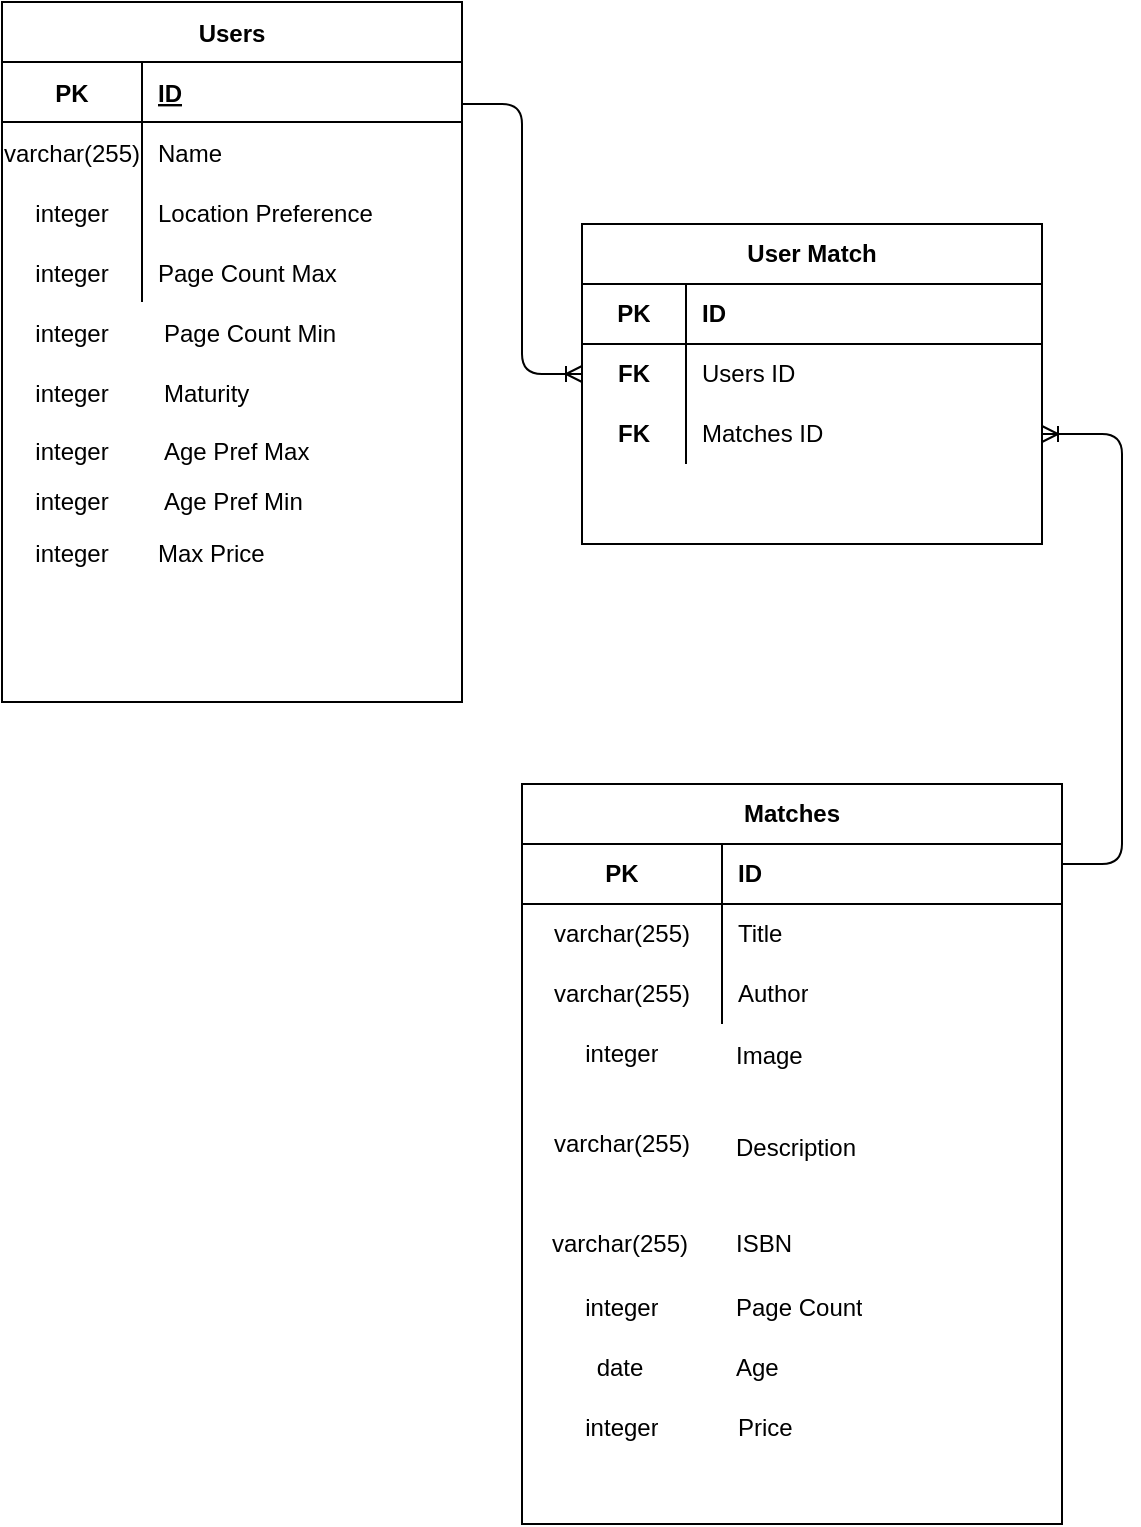 <mxfile version="14.7.5" type="google">
<diagram id="C5RBs43oDa-KdzZeNtuy" name="Page-1"><mxGraphModel dx="1590" dy="774" grid="1" gridSize="10" guides="1" tooltips="1" connect="1" arrows="1" fold="1" page="1" pageScale="1" pageWidth="827" pageHeight="1169" math="0" shadow="0"><root><mxCell id="WIyWlLk6GJQsqaUBKTNV-0"/><mxCell id="WIyWlLk6GJQsqaUBKTNV-1" parent="WIyWlLk6GJQsqaUBKTNV-0"/><mxCell id="6nCLXsWMS9ts5R2x_nGc-15" value="User Match" style="shape=table;html=1;whiteSpace=wrap;startSize=30;container=1;collapsible=0;childLayout=tableLayout;fixedRows=1;rowLines=0;fontStyle=1;align=center;" parent="WIyWlLk6GJQsqaUBKTNV-1" vertex="1"><mxGeometry x="330" y="160" width="230" height="160" as="geometry"/></mxCell><mxCell id="6nCLXsWMS9ts5R2x_nGc-16" value="" style="shape=partialRectangle;html=1;whiteSpace=wrap;collapsible=0;dropTarget=0;pointerEvents=0;fillColor=none;top=0;left=0;bottom=1;right=0;points=[[0,0.5],[1,0.5]];portConstraint=eastwest;" parent="6nCLXsWMS9ts5R2x_nGc-15" vertex="1"><mxGeometry y="30" width="230" height="30" as="geometry"/></mxCell><mxCell id="6nCLXsWMS9ts5R2x_nGc-17" value="&lt;b&gt;PK&lt;/b&gt;" style="shape=partialRectangle;html=1;whiteSpace=wrap;connectable=0;fillColor=none;top=0;left=0;bottom=0;right=0;overflow=hidden;" parent="6nCLXsWMS9ts5R2x_nGc-16" vertex="1"><mxGeometry width="52" height="30" as="geometry"/></mxCell><mxCell id="6nCLXsWMS9ts5R2x_nGc-18" value="&lt;b&gt;ID&lt;/b&gt;" style="shape=partialRectangle;html=1;whiteSpace=wrap;connectable=0;fillColor=none;top=0;left=0;bottom=0;right=0;align=left;spacingLeft=6;overflow=hidden;" parent="6nCLXsWMS9ts5R2x_nGc-16" vertex="1"><mxGeometry x="52" width="178" height="30" as="geometry"/></mxCell><mxCell id="6nCLXsWMS9ts5R2x_nGc-19" value="" style="shape=partialRectangle;html=1;whiteSpace=wrap;collapsible=0;dropTarget=0;pointerEvents=0;fillColor=none;top=0;left=0;bottom=0;right=0;points=[[0,0.5],[1,0.5]];portConstraint=eastwest;" parent="6nCLXsWMS9ts5R2x_nGc-15" vertex="1"><mxGeometry y="60" width="230" height="30" as="geometry"/></mxCell><mxCell id="6nCLXsWMS9ts5R2x_nGc-20" value="&lt;b&gt;FK&lt;/b&gt;" style="shape=partialRectangle;html=1;whiteSpace=wrap;connectable=0;fillColor=none;top=0;left=0;bottom=0;right=0;overflow=hidden;" parent="6nCLXsWMS9ts5R2x_nGc-19" vertex="1"><mxGeometry width="52" height="30" as="geometry"/></mxCell><mxCell id="6nCLXsWMS9ts5R2x_nGc-21" value="Users ID" style="shape=partialRectangle;html=1;whiteSpace=wrap;connectable=0;fillColor=none;top=0;left=0;bottom=0;right=0;align=left;spacingLeft=6;overflow=hidden;" parent="6nCLXsWMS9ts5R2x_nGc-19" vertex="1"><mxGeometry x="52" width="178" height="30" as="geometry"/></mxCell><mxCell id="6nCLXsWMS9ts5R2x_nGc-22" value="" style="shape=partialRectangle;html=1;whiteSpace=wrap;collapsible=0;dropTarget=0;pointerEvents=0;fillColor=none;top=0;left=0;bottom=0;right=0;points=[[0,0.5],[1,0.5]];portConstraint=eastwest;" parent="6nCLXsWMS9ts5R2x_nGc-15" vertex="1"><mxGeometry y="90" width="230" height="30" as="geometry"/></mxCell><mxCell id="6nCLXsWMS9ts5R2x_nGc-23" value="&lt;b&gt;FK&lt;/b&gt;" style="shape=partialRectangle;html=1;whiteSpace=wrap;connectable=0;fillColor=none;top=0;left=0;bottom=0;right=0;overflow=hidden;" parent="6nCLXsWMS9ts5R2x_nGc-22" vertex="1"><mxGeometry width="52" height="30" as="geometry"/></mxCell><mxCell id="6nCLXsWMS9ts5R2x_nGc-24" value="Matches ID" style="shape=partialRectangle;html=1;whiteSpace=wrap;connectable=0;fillColor=none;top=0;left=0;bottom=0;right=0;align=left;spacingLeft=6;overflow=hidden;" parent="6nCLXsWMS9ts5R2x_nGc-22" vertex="1"><mxGeometry x="52" width="178" height="30" as="geometry"/></mxCell><mxCell id="6nCLXsWMS9ts5R2x_nGc-40" value="" style="group" parent="WIyWlLk6GJQsqaUBKTNV-1" vertex="1" connectable="0"><mxGeometry x="300" y="440" width="290" height="370" as="geometry"/></mxCell><mxCell id="6nCLXsWMS9ts5R2x_nGc-25" value="Matches" style="shape=table;html=1;whiteSpace=wrap;startSize=30;container=1;collapsible=0;childLayout=tableLayout;fixedRows=1;rowLines=0;fontStyle=1;align=center;" parent="6nCLXsWMS9ts5R2x_nGc-40" vertex="1"><mxGeometry width="270" height="370" as="geometry"/></mxCell><mxCell id="6nCLXsWMS9ts5R2x_nGc-26" value="" style="shape=partialRectangle;html=1;whiteSpace=wrap;collapsible=0;dropTarget=0;pointerEvents=0;fillColor=none;top=0;left=0;bottom=1;right=0;points=[[0,0.5],[1,0.5]];portConstraint=eastwest;" parent="6nCLXsWMS9ts5R2x_nGc-25" vertex="1"><mxGeometry y="30" width="270" height="30" as="geometry"/></mxCell><mxCell id="6nCLXsWMS9ts5R2x_nGc-27" value="&lt;b&gt;PK&lt;/b&gt;" style="shape=partialRectangle;html=1;whiteSpace=wrap;connectable=0;fillColor=none;top=0;left=0;bottom=0;right=0;overflow=hidden;" parent="6nCLXsWMS9ts5R2x_nGc-26" vertex="1"><mxGeometry width="100" height="30" as="geometry"/></mxCell><mxCell id="6nCLXsWMS9ts5R2x_nGc-28" value="&lt;b&gt;ID&lt;/b&gt;" style="shape=partialRectangle;html=1;whiteSpace=wrap;connectable=0;fillColor=none;top=0;left=0;bottom=0;right=0;align=left;spacingLeft=6;overflow=hidden;" parent="6nCLXsWMS9ts5R2x_nGc-26" vertex="1"><mxGeometry x="100" width="170" height="30" as="geometry"/></mxCell><mxCell id="6nCLXsWMS9ts5R2x_nGc-29" value="" style="shape=partialRectangle;html=1;whiteSpace=wrap;collapsible=0;dropTarget=0;pointerEvents=0;fillColor=none;top=0;left=0;bottom=0;right=0;points=[[0,0.5],[1,0.5]];portConstraint=eastwest;" parent="6nCLXsWMS9ts5R2x_nGc-25" vertex="1"><mxGeometry y="60" width="270" height="30" as="geometry"/></mxCell><mxCell id="6nCLXsWMS9ts5R2x_nGc-30" value="varchar(255)" style="shape=partialRectangle;html=1;whiteSpace=wrap;connectable=0;fillColor=none;top=0;left=0;bottom=0;right=0;overflow=hidden;" parent="6nCLXsWMS9ts5R2x_nGc-29" vertex="1"><mxGeometry width="100" height="30" as="geometry"/></mxCell><mxCell id="6nCLXsWMS9ts5R2x_nGc-31" value="Title" style="shape=partialRectangle;html=1;whiteSpace=wrap;connectable=0;fillColor=none;top=0;left=0;bottom=0;right=0;align=left;spacingLeft=6;overflow=hidden;" parent="6nCLXsWMS9ts5R2x_nGc-29" vertex="1"><mxGeometry x="100" width="170" height="30" as="geometry"/></mxCell><mxCell id="6nCLXsWMS9ts5R2x_nGc-32" value="" style="shape=partialRectangle;html=1;whiteSpace=wrap;collapsible=0;dropTarget=0;pointerEvents=0;fillColor=none;top=0;left=0;bottom=0;right=0;points=[[0,0.5],[1,0.5]];portConstraint=eastwest;" parent="6nCLXsWMS9ts5R2x_nGc-25" vertex="1"><mxGeometry y="90" width="270" height="30" as="geometry"/></mxCell><mxCell id="6nCLXsWMS9ts5R2x_nGc-33" value="varchar(255)" style="shape=partialRectangle;html=1;whiteSpace=wrap;connectable=0;fillColor=none;top=0;left=0;bottom=0;right=0;overflow=hidden;" parent="6nCLXsWMS9ts5R2x_nGc-32" vertex="1"><mxGeometry width="100" height="30" as="geometry"/></mxCell><mxCell id="6nCLXsWMS9ts5R2x_nGc-34" value="Author" style="shape=partialRectangle;html=1;whiteSpace=wrap;connectable=0;fillColor=none;top=0;left=0;bottom=0;right=0;align=left;spacingLeft=6;overflow=hidden;" parent="6nCLXsWMS9ts5R2x_nGc-32" vertex="1"><mxGeometry x="100" width="170" height="30" as="geometry"/></mxCell><mxCell id="6nCLXsWMS9ts5R2x_nGc-35" value="Image" style="shape=partialRectangle;html=1;whiteSpace=wrap;connectable=0;fillColor=none;top=0;left=0;bottom=0;right=0;align=left;spacingLeft=6;overflow=hidden;" parent="6nCLXsWMS9ts5R2x_nGc-40" vertex="1"><mxGeometry x="99" y="111.982" width="171" height="48.684" as="geometry"/></mxCell><mxCell id="6nCLXsWMS9ts5R2x_nGc-36" value="Description" style="shape=partialRectangle;html=1;whiteSpace=wrap;connectable=0;fillColor=none;top=0;left=0;bottom=0;right=0;align=left;spacingLeft=6;overflow=hidden;" parent="6nCLXsWMS9ts5R2x_nGc-40" vertex="1"><mxGeometry x="99" y="157.421" width="171" height="48.684" as="geometry"/></mxCell><mxCell id="6nCLXsWMS9ts5R2x_nGc-37" value="ISBN" style="shape=partialRectangle;html=1;whiteSpace=wrap;connectable=0;fillColor=none;top=0;left=0;bottom=0;right=0;align=left;spacingLeft=6;overflow=hidden;" parent="6nCLXsWMS9ts5R2x_nGc-40" vertex="1"><mxGeometry x="99" y="206.105" width="171" height="48.684" as="geometry"/></mxCell><mxCell id="6nCLXsWMS9ts5R2x_nGc-43" value="varchar(255)" style="shape=partialRectangle;html=1;whiteSpace=wrap;connectable=0;fillColor=none;top=0;left=0;bottom=0;right=0;overflow=hidden;" parent="6nCLXsWMS9ts5R2x_nGc-40" vertex="1"><mxGeometry y="155.737" width="100" height="48.684" as="geometry"/></mxCell><mxCell id="6nCLXsWMS9ts5R2x_nGc-44" value="varchar(255)" style="shape=partialRectangle;html=1;whiteSpace=wrap;connectable=0;fillColor=none;top=0;left=0;bottom=0;right=0;overflow=hidden;" parent="6nCLXsWMS9ts5R2x_nGc-40" vertex="1"><mxGeometry x="-1" y="205.667" width="100" height="48.684" as="geometry"/></mxCell><mxCell id="6nCLXsWMS9ts5R2x_nGc-45" value="integer" style="shape=partialRectangle;html=1;whiteSpace=wrap;connectable=0;fillColor=none;top=0;left=0;bottom=0;right=0;overflow=hidden;" parent="6nCLXsWMS9ts5R2x_nGc-40" vertex="1"><mxGeometry y="120" width="100" height="30" as="geometry"/></mxCell><mxCell id="6nCLXsWMS9ts5R2x_nGc-47" value="Page Count" style="shape=partialRectangle;html=1;whiteSpace=wrap;connectable=0;fillColor=none;top=0;left=0;bottom=0;right=0;align=left;spacingLeft=6;overflow=hidden;" parent="6nCLXsWMS9ts5R2x_nGc-40" vertex="1"><mxGeometry x="99" y="237.995" width="171" height="48.684" as="geometry"/></mxCell><mxCell id="6nCLXsWMS9ts5R2x_nGc-48" value="Age" style="shape=partialRectangle;html=1;whiteSpace=wrap;connectable=0;fillColor=none;top=0;left=0;bottom=0;right=0;align=left;spacingLeft=6;overflow=hidden;" parent="6nCLXsWMS9ts5R2x_nGc-40" vertex="1"><mxGeometry x="99" y="267.995" width="171" height="48.684" as="geometry"/></mxCell><mxCell id="6nCLXsWMS9ts5R2x_nGc-49" value="Price" style="shape=partialRectangle;html=1;whiteSpace=wrap;connectable=0;fillColor=none;top=0;left=0;bottom=0;right=0;align=left;spacingLeft=6;overflow=hidden;" parent="6nCLXsWMS9ts5R2x_nGc-40" vertex="1"><mxGeometry x="100" y="297.995" width="171" height="48.684" as="geometry"/></mxCell><mxCell id="6nCLXsWMS9ts5R2x_nGc-50" value="integer" style="shape=partialRectangle;html=1;whiteSpace=wrap;connectable=0;fillColor=none;top=0;left=0;bottom=0;right=0;overflow=hidden;" parent="6nCLXsWMS9ts5R2x_nGc-40" vertex="1"><mxGeometry y="237.997" width="100" height="48.684" as="geometry"/></mxCell><mxCell id="6nCLXsWMS9ts5R2x_nGc-51" value="date" style="shape=partialRectangle;html=1;whiteSpace=wrap;connectable=0;fillColor=none;top=0;left=0;bottom=0;right=0;overflow=hidden;" parent="6nCLXsWMS9ts5R2x_nGc-40" vertex="1"><mxGeometry x="-1" y="267.997" width="100" height="48.684" as="geometry"/></mxCell><mxCell id="6nCLXsWMS9ts5R2x_nGc-52" value="integer" style="shape=partialRectangle;html=1;whiteSpace=wrap;connectable=0;fillColor=none;top=0;left=0;bottom=0;right=0;overflow=hidden;" parent="6nCLXsWMS9ts5R2x_nGc-40" vertex="1"><mxGeometry y="297.997" width="100" height="48.684" as="geometry"/></mxCell><mxCell id="6nCLXsWMS9ts5R2x_nGc-41" value="" style="edgeStyle=entityRelationEdgeStyle;fontSize=12;html=1;endArrow=ERoneToMany;entryX=0;entryY=0.5;entryDx=0;entryDy=0;" parent="WIyWlLk6GJQsqaUBKTNV-1" target="6nCLXsWMS9ts5R2x_nGc-19" edge="1"><mxGeometry width="100" height="100" relative="1" as="geometry"><mxPoint x="270" y="100" as="sourcePoint"/><mxPoint x="460" y="360" as="targetPoint"/></mxGeometry></mxCell><mxCell id="6nCLXsWMS9ts5R2x_nGc-42" value="" style="edgeStyle=entityRelationEdgeStyle;fontSize=12;html=1;endArrow=ERoneToMany;" parent="WIyWlLk6GJQsqaUBKTNV-1" target="6nCLXsWMS9ts5R2x_nGc-22" edge="1"><mxGeometry width="100" height="100" relative="1" as="geometry"><mxPoint x="570" y="480" as="sourcePoint"/><mxPoint x="640" y="280" as="targetPoint"/></mxGeometry></mxCell><mxCell id="y6YG-fZ0H9EQtfN5SpEl-58" value="" style="group" vertex="1" connectable="0" parent="WIyWlLk6GJQsqaUBKTNV-1"><mxGeometry x="40" y="49" width="230" height="350" as="geometry"/></mxCell><mxCell id="y6YG-fZ0H9EQtfN5SpEl-25" value="Users" style="shape=table;startSize=30;container=1;collapsible=1;childLayout=tableLayout;fixedRows=1;rowLines=0;fontStyle=1;align=center;resizeLast=1;" vertex="1" parent="y6YG-fZ0H9EQtfN5SpEl-58"><mxGeometry width="230" height="350" as="geometry"/></mxCell><mxCell id="y6YG-fZ0H9EQtfN5SpEl-26" value="" style="shape=partialRectangle;collapsible=0;dropTarget=0;pointerEvents=0;fillColor=none;top=0;left=0;bottom=1;right=0;points=[[0,0.5],[1,0.5]];portConstraint=eastwest;" vertex="1" parent="y6YG-fZ0H9EQtfN5SpEl-25"><mxGeometry y="30" width="230" height="30" as="geometry"/></mxCell><mxCell id="y6YG-fZ0H9EQtfN5SpEl-27" value="PK" style="shape=partialRectangle;connectable=0;fillColor=none;top=0;left=0;bottom=0;right=0;fontStyle=1;overflow=hidden;" vertex="1" parent="y6YG-fZ0H9EQtfN5SpEl-26"><mxGeometry width="70" height="30" as="geometry"/></mxCell><mxCell id="y6YG-fZ0H9EQtfN5SpEl-28" value="ID" style="shape=partialRectangle;connectable=0;fillColor=none;top=0;left=0;bottom=0;right=0;align=left;spacingLeft=6;fontStyle=5;overflow=hidden;" vertex="1" parent="y6YG-fZ0H9EQtfN5SpEl-26"><mxGeometry x="70" width="160" height="30" as="geometry"/></mxCell><mxCell id="y6YG-fZ0H9EQtfN5SpEl-29" value="" style="shape=partialRectangle;collapsible=0;dropTarget=0;pointerEvents=0;fillColor=none;top=0;left=0;bottom=0;right=0;points=[[0,0.5],[1,0.5]];portConstraint=eastwest;" vertex="1" parent="y6YG-fZ0H9EQtfN5SpEl-25"><mxGeometry y="60" width="230" height="30" as="geometry"/></mxCell><mxCell id="y6YG-fZ0H9EQtfN5SpEl-30" value="varchar(255)" style="shape=partialRectangle;connectable=0;fillColor=none;top=0;left=0;bottom=0;right=0;editable=1;overflow=hidden;" vertex="1" parent="y6YG-fZ0H9EQtfN5SpEl-29"><mxGeometry width="70" height="30" as="geometry"/></mxCell><mxCell id="y6YG-fZ0H9EQtfN5SpEl-31" value="Name" style="shape=partialRectangle;connectable=0;fillColor=none;top=0;left=0;bottom=0;right=0;align=left;spacingLeft=6;overflow=hidden;" vertex="1" parent="y6YG-fZ0H9EQtfN5SpEl-29"><mxGeometry x="70" width="160" height="30" as="geometry"/></mxCell><mxCell id="y6YG-fZ0H9EQtfN5SpEl-32" value="" style="shape=partialRectangle;collapsible=0;dropTarget=0;pointerEvents=0;fillColor=none;top=0;left=0;bottom=0;right=0;points=[[0,0.5],[1,0.5]];portConstraint=eastwest;" vertex="1" parent="y6YG-fZ0H9EQtfN5SpEl-25"><mxGeometry y="90" width="230" height="30" as="geometry"/></mxCell><mxCell id="y6YG-fZ0H9EQtfN5SpEl-33" value="integer" style="shape=partialRectangle;connectable=0;fillColor=none;top=0;left=0;bottom=0;right=0;editable=1;overflow=hidden;" vertex="1" parent="y6YG-fZ0H9EQtfN5SpEl-32"><mxGeometry width="70" height="30" as="geometry"/></mxCell><mxCell id="y6YG-fZ0H9EQtfN5SpEl-34" value="Location Preference" style="shape=partialRectangle;connectable=0;fillColor=none;top=0;left=0;bottom=0;right=0;align=left;spacingLeft=6;overflow=hidden;" vertex="1" parent="y6YG-fZ0H9EQtfN5SpEl-32"><mxGeometry x="70" width="160" height="30" as="geometry"/></mxCell><mxCell id="y6YG-fZ0H9EQtfN5SpEl-35" value="" style="shape=partialRectangle;collapsible=0;dropTarget=0;pointerEvents=0;fillColor=none;top=0;left=0;bottom=0;right=0;points=[[0,0.5],[1,0.5]];portConstraint=eastwest;" vertex="1" parent="y6YG-fZ0H9EQtfN5SpEl-25"><mxGeometry y="120" width="230" height="30" as="geometry"/></mxCell><mxCell id="y6YG-fZ0H9EQtfN5SpEl-36" value="integer" style="shape=partialRectangle;connectable=0;fillColor=none;top=0;left=0;bottom=0;right=0;editable=1;overflow=hidden;" vertex="1" parent="y6YG-fZ0H9EQtfN5SpEl-35"><mxGeometry width="70" height="30" as="geometry"/></mxCell><mxCell id="y6YG-fZ0H9EQtfN5SpEl-37" value="Page Count Max" style="shape=partialRectangle;connectable=0;fillColor=none;top=0;left=0;bottom=0;right=0;align=left;spacingLeft=6;overflow=hidden;" vertex="1" parent="y6YG-fZ0H9EQtfN5SpEl-35"><mxGeometry x="70" width="160" height="30" as="geometry"/></mxCell><mxCell id="y6YG-fZ0H9EQtfN5SpEl-38" value="" style="shape=partialRectangle;collapsible=0;dropTarget=0;pointerEvents=0;fillColor=none;top=0;left=0;bottom=0;right=0;points=[[0,0.5],[1,0.5]];portConstraint=eastwest;" vertex="1" parent="y6YG-fZ0H9EQtfN5SpEl-58"><mxGeometry x="43" y="150" width="180" height="30" as="geometry"/></mxCell><mxCell id="y6YG-fZ0H9EQtfN5SpEl-39" value="" style="shape=partialRectangle;connectable=0;fillColor=none;top=0;left=0;bottom=0;right=0;editable=1;overflow=hidden;" vertex="1" parent="y6YG-fZ0H9EQtfN5SpEl-38"><mxGeometry width="30" height="30" as="geometry"/></mxCell><mxCell id="y6YG-fZ0H9EQtfN5SpEl-40" value="Page Count Min" style="shape=partialRectangle;connectable=0;fillColor=none;top=0;left=0;bottom=0;right=0;align=left;spacingLeft=6;overflow=hidden;" vertex="1" parent="y6YG-fZ0H9EQtfN5SpEl-38"><mxGeometry x="30" width="150" height="30" as="geometry"/></mxCell><mxCell id="y6YG-fZ0H9EQtfN5SpEl-41" value="" style="shape=partialRectangle;collapsible=0;dropTarget=0;pointerEvents=0;fillColor=none;top=0;left=0;bottom=0;right=0;points=[[0,0.5],[1,0.5]];portConstraint=eastwest;" vertex="1" parent="y6YG-fZ0H9EQtfN5SpEl-58"><mxGeometry x="43" y="180" width="180" height="30" as="geometry"/></mxCell><mxCell id="y6YG-fZ0H9EQtfN5SpEl-42" value="" style="shape=partialRectangle;connectable=0;fillColor=none;top=0;left=0;bottom=0;right=0;editable=1;overflow=hidden;" vertex="1" parent="y6YG-fZ0H9EQtfN5SpEl-41"><mxGeometry width="30" height="30" as="geometry"/></mxCell><mxCell id="y6YG-fZ0H9EQtfN5SpEl-43" value="Maturity" style="shape=partialRectangle;connectable=0;fillColor=none;top=0;left=0;bottom=0;right=0;align=left;spacingLeft=6;overflow=hidden;" vertex="1" parent="y6YG-fZ0H9EQtfN5SpEl-41"><mxGeometry x="30" width="150" height="30" as="geometry"/></mxCell><mxCell id="y6YG-fZ0H9EQtfN5SpEl-44" value="" style="shape=partialRectangle;collapsible=0;dropTarget=0;pointerEvents=0;fillColor=none;top=0;left=0;bottom=0;right=0;points=[[0,0.5],[1,0.5]];portConstraint=eastwest;" vertex="1" parent="y6YG-fZ0H9EQtfN5SpEl-58"><mxGeometry x="43" y="209" width="180" height="30" as="geometry"/></mxCell><mxCell id="y6YG-fZ0H9EQtfN5SpEl-45" value="" style="shape=partialRectangle;connectable=0;fillColor=none;top=0;left=0;bottom=0;right=0;editable=1;overflow=hidden;" vertex="1" parent="y6YG-fZ0H9EQtfN5SpEl-44"><mxGeometry width="30" height="30" as="geometry"/></mxCell><mxCell id="y6YG-fZ0H9EQtfN5SpEl-46" value="Age Pref Max" style="shape=partialRectangle;connectable=0;fillColor=none;top=0;left=0;bottom=0;right=0;align=left;spacingLeft=6;overflow=hidden;" vertex="1" parent="y6YG-fZ0H9EQtfN5SpEl-44"><mxGeometry x="30" width="150" height="30" as="geometry"/></mxCell><mxCell id="y6YG-fZ0H9EQtfN5SpEl-47" value="" style="shape=partialRectangle;collapsible=0;dropTarget=0;pointerEvents=0;fillColor=none;top=0;left=0;bottom=0;right=0;points=[[0,0.5],[1,0.5]];portConstraint=eastwest;" vertex="1" parent="y6YG-fZ0H9EQtfN5SpEl-58"><mxGeometry x="43" y="234" width="180" height="30" as="geometry"/></mxCell><mxCell id="y6YG-fZ0H9EQtfN5SpEl-48" value="" style="shape=partialRectangle;connectable=0;fillColor=none;top=0;left=0;bottom=0;right=0;editable=1;overflow=hidden;" vertex="1" parent="y6YG-fZ0H9EQtfN5SpEl-47"><mxGeometry width="30" height="30" as="geometry"/></mxCell><mxCell id="y6YG-fZ0H9EQtfN5SpEl-49" value="Age Pref Min" style="shape=partialRectangle;connectable=0;fillColor=none;top=0;left=0;bottom=0;right=0;align=left;spacingLeft=6;overflow=hidden;" vertex="1" parent="y6YG-fZ0H9EQtfN5SpEl-47"><mxGeometry x="30" width="150" height="30" as="geometry"/></mxCell><mxCell id="y6YG-fZ0H9EQtfN5SpEl-50" value="" style="shape=partialRectangle;collapsible=0;dropTarget=0;pointerEvents=0;fillColor=none;top=0;left=0;bottom=0;right=0;points=[[0,0.5],[1,0.5]];portConstraint=eastwest;" vertex="1" parent="y6YG-fZ0H9EQtfN5SpEl-58"><mxGeometry x="40" y="260" width="180" height="30" as="geometry"/></mxCell><mxCell id="y6YG-fZ0H9EQtfN5SpEl-51" value="" style="shape=partialRectangle;connectable=0;fillColor=none;top=0;left=0;bottom=0;right=0;editable=1;overflow=hidden;" vertex="1" parent="y6YG-fZ0H9EQtfN5SpEl-50"><mxGeometry width="30" height="30" as="geometry"/></mxCell><mxCell id="y6YG-fZ0H9EQtfN5SpEl-52" value="Max Price" style="shape=partialRectangle;connectable=0;fillColor=none;top=0;left=0;bottom=0;right=0;align=left;spacingLeft=6;overflow=hidden;" vertex="1" parent="y6YG-fZ0H9EQtfN5SpEl-50"><mxGeometry x="30" width="150" height="30" as="geometry"/></mxCell><mxCell id="y6YG-fZ0H9EQtfN5SpEl-53" value="integer" style="shape=partialRectangle;connectable=0;fillColor=none;top=0;left=0;bottom=0;right=0;editable=1;overflow=hidden;" vertex="1" parent="y6YG-fZ0H9EQtfN5SpEl-58"><mxGeometry y="150" width="70" height="30" as="geometry"/></mxCell><mxCell id="y6YG-fZ0H9EQtfN5SpEl-54" value="integer" style="shape=partialRectangle;connectable=0;fillColor=none;top=0;left=0;bottom=0;right=0;editable=1;overflow=hidden;" vertex="1" parent="y6YG-fZ0H9EQtfN5SpEl-58"><mxGeometry y="180" width="70" height="30" as="geometry"/></mxCell><mxCell id="y6YG-fZ0H9EQtfN5SpEl-55" value="integer" style="shape=partialRectangle;connectable=0;fillColor=none;top=0;left=0;bottom=0;right=0;editable=1;overflow=hidden;" vertex="1" parent="y6YG-fZ0H9EQtfN5SpEl-58"><mxGeometry y="209" width="70" height="30" as="geometry"/></mxCell><mxCell id="y6YG-fZ0H9EQtfN5SpEl-56" value="integer" style="shape=partialRectangle;connectable=0;fillColor=none;top=0;left=0;bottom=0;right=0;editable=1;overflow=hidden;" vertex="1" parent="y6YG-fZ0H9EQtfN5SpEl-58"><mxGeometry y="234" width="70" height="30" as="geometry"/></mxCell><mxCell id="y6YG-fZ0H9EQtfN5SpEl-57" value="integer" style="shape=partialRectangle;connectable=0;fillColor=none;top=0;left=0;bottom=0;right=0;editable=1;overflow=hidden;" vertex="1" parent="y6YG-fZ0H9EQtfN5SpEl-58"><mxGeometry y="260" width="70" height="30" as="geometry"/></mxCell></root></mxGraphModel></diagram>
</mxfile>